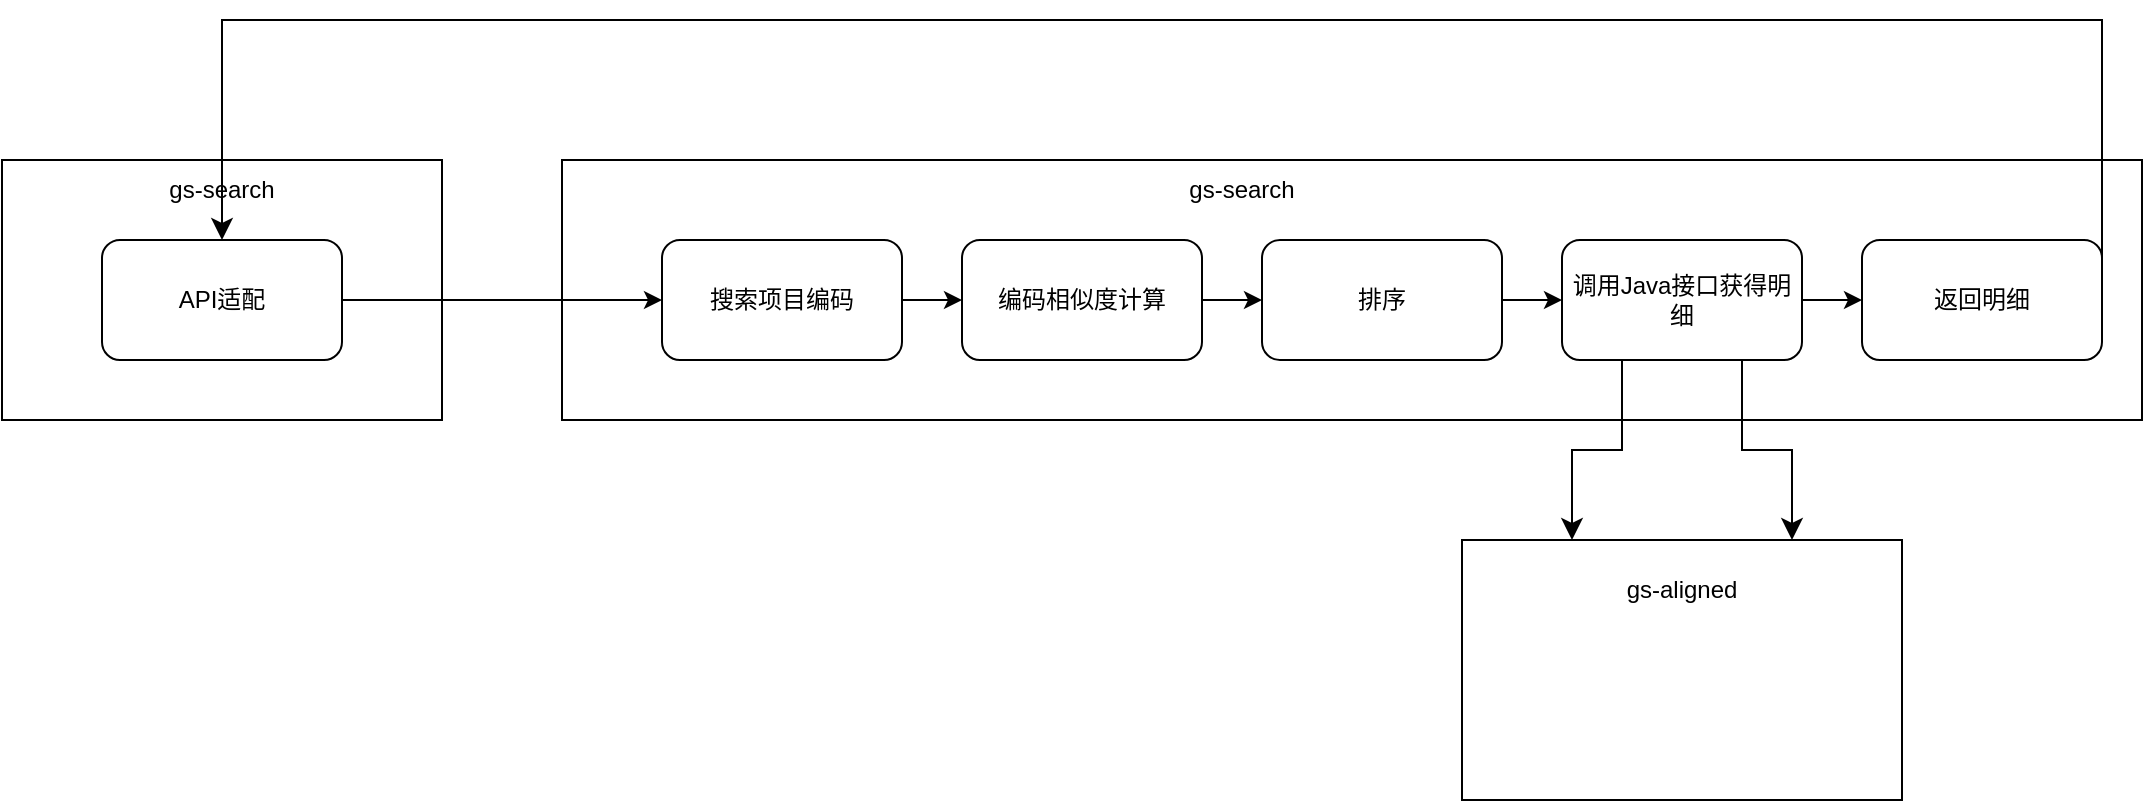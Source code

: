 <mxfile version="21.1.5" type="github">
  <diagram name="第 1 页" id="9VUj5cMb8SGM_6NRE36Y">
    <mxGraphModel dx="2908" dy="1062" grid="1" gridSize="10" guides="1" tooltips="1" connect="1" arrows="1" fold="1" page="1" pageScale="1" pageWidth="850" pageHeight="1100" math="0" shadow="0">
      <root>
        <mxCell id="0" />
        <mxCell id="1" parent="0" />
        <mxCell id="LC19eQBx2RhpJeKuKSME-8" value="" style="rounded=0;whiteSpace=wrap;html=1;" vertex="1" parent="1">
          <mxGeometry x="-170" y="170" width="790" height="130" as="geometry" />
        </mxCell>
        <mxCell id="LC19eQBx2RhpJeKuKSME-9" value="gs-search" style="text;html=1;strokeColor=none;fillColor=none;align=center;verticalAlign=middle;whiteSpace=wrap;rounded=0;" vertex="1" parent="1">
          <mxGeometry x="140" y="170" width="60" height="30" as="geometry" />
        </mxCell>
        <mxCell id="LC19eQBx2RhpJeKuKSME-3" value="" style="rounded=0;whiteSpace=wrap;html=1;" vertex="1" parent="1">
          <mxGeometry x="-450" y="170" width="220" height="130" as="geometry" />
        </mxCell>
        <mxCell id="LC19eQBx2RhpJeKuKSME-1" value="API适配" style="rounded=1;whiteSpace=wrap;html=1;" vertex="1" parent="1">
          <mxGeometry x="-400" y="210" width="120" height="60" as="geometry" />
        </mxCell>
        <mxCell id="LC19eQBx2RhpJeKuKSME-2" value="搜索项目编码" style="rounded=1;whiteSpace=wrap;html=1;" vertex="1" parent="1">
          <mxGeometry x="-120" y="210" width="120" height="60" as="geometry" />
        </mxCell>
        <mxCell id="LC19eQBx2RhpJeKuKSME-4" value="gs-search" style="text;html=1;strokeColor=none;fillColor=none;align=center;verticalAlign=middle;whiteSpace=wrap;rounded=0;" vertex="1" parent="1">
          <mxGeometry x="-370" y="170" width="60" height="30" as="geometry" />
        </mxCell>
        <mxCell id="LC19eQBx2RhpJeKuKSME-10" value="编码相似度计算" style="rounded=1;whiteSpace=wrap;html=1;" vertex="1" parent="1">
          <mxGeometry x="30" y="210" width="120" height="60" as="geometry" />
        </mxCell>
        <mxCell id="LC19eQBx2RhpJeKuKSME-11" value="排序" style="rounded=1;whiteSpace=wrap;html=1;" vertex="1" parent="1">
          <mxGeometry x="180" y="210" width="120" height="60" as="geometry" />
        </mxCell>
        <mxCell id="LC19eQBx2RhpJeKuKSME-12" value="调用Java接口获得明细" style="rounded=1;whiteSpace=wrap;html=1;" vertex="1" parent="1">
          <mxGeometry x="330" y="210" width="120" height="60" as="geometry" />
        </mxCell>
        <mxCell id="LC19eQBx2RhpJeKuKSME-13" value="返回明细" style="rounded=1;whiteSpace=wrap;html=1;" vertex="1" parent="1">
          <mxGeometry x="480" y="210" width="120" height="60" as="geometry" />
        </mxCell>
        <mxCell id="LC19eQBx2RhpJeKuKSME-14" value="" style="endArrow=classic;html=1;rounded=0;exitX=1;exitY=0.5;exitDx=0;exitDy=0;entryX=0;entryY=0.5;entryDx=0;entryDy=0;" edge="1" parent="1" source="LC19eQBx2RhpJeKuKSME-1" target="LC19eQBx2RhpJeKuKSME-2">
          <mxGeometry width="50" height="50" relative="1" as="geometry">
            <mxPoint x="400" y="570" as="sourcePoint" />
            <mxPoint x="450" y="520" as="targetPoint" />
          </mxGeometry>
        </mxCell>
        <mxCell id="LC19eQBx2RhpJeKuKSME-15" value="" style="endArrow=classic;html=1;rounded=0;entryX=0;entryY=0.5;entryDx=0;entryDy=0;" edge="1" parent="1" source="LC19eQBx2RhpJeKuKSME-2" target="LC19eQBx2RhpJeKuKSME-10">
          <mxGeometry width="50" height="50" relative="1" as="geometry">
            <mxPoint x="-270" y="250" as="sourcePoint" />
            <mxPoint x="-110" y="250" as="targetPoint" />
          </mxGeometry>
        </mxCell>
        <mxCell id="LC19eQBx2RhpJeKuKSME-16" value="" style="endArrow=classic;html=1;rounded=0;entryX=0;entryY=0.5;entryDx=0;entryDy=0;" edge="1" parent="1" source="LC19eQBx2RhpJeKuKSME-10" target="LC19eQBx2RhpJeKuKSME-11">
          <mxGeometry width="50" height="50" relative="1" as="geometry">
            <mxPoint x="10" y="250" as="sourcePoint" />
            <mxPoint x="40" y="250" as="targetPoint" />
          </mxGeometry>
        </mxCell>
        <mxCell id="LC19eQBx2RhpJeKuKSME-17" value="" style="endArrow=classic;html=1;rounded=0;entryX=0;entryY=0.5;entryDx=0;entryDy=0;exitX=1;exitY=0.5;exitDx=0;exitDy=0;" edge="1" parent="1" source="LC19eQBx2RhpJeKuKSME-11" target="LC19eQBx2RhpJeKuKSME-12">
          <mxGeometry width="50" height="50" relative="1" as="geometry">
            <mxPoint x="20" y="260" as="sourcePoint" />
            <mxPoint x="50" y="260" as="targetPoint" />
          </mxGeometry>
        </mxCell>
        <mxCell id="LC19eQBx2RhpJeKuKSME-18" value="" style="endArrow=classic;html=1;rounded=0;entryX=0;entryY=0.5;entryDx=0;entryDy=0;exitX=1;exitY=0.5;exitDx=0;exitDy=0;" edge="1" parent="1" source="LC19eQBx2RhpJeKuKSME-12" target="LC19eQBx2RhpJeKuKSME-13">
          <mxGeometry width="50" height="50" relative="1" as="geometry">
            <mxPoint x="30" y="270" as="sourcePoint" />
            <mxPoint x="60" y="270" as="targetPoint" />
          </mxGeometry>
        </mxCell>
        <mxCell id="LC19eQBx2RhpJeKuKSME-19" value="" style="edgeStyle=elbowEdgeStyle;elbow=vertical;endArrow=classic;html=1;curved=0;rounded=0;endSize=8;startSize=8;exitX=1;exitY=0.5;exitDx=0;exitDy=0;entryX=0.5;entryY=0;entryDx=0;entryDy=0;" edge="1" parent="1" source="LC19eQBx2RhpJeKuKSME-13" target="LC19eQBx2RhpJeKuKSME-1">
          <mxGeometry width="50" height="50" relative="1" as="geometry">
            <mxPoint x="400" y="570" as="sourcePoint" />
            <mxPoint x="450" y="520" as="targetPoint" />
            <Array as="points">
              <mxPoint x="590" y="100" />
              <mxPoint x="630" y="150" />
              <mxPoint x="130" y="80" />
            </Array>
          </mxGeometry>
        </mxCell>
        <mxCell id="LC19eQBx2RhpJeKuKSME-20" value="" style="rounded=0;whiteSpace=wrap;html=1;" vertex="1" parent="1">
          <mxGeometry x="280" y="360" width="220" height="130" as="geometry" />
        </mxCell>
        <mxCell id="LC19eQBx2RhpJeKuKSME-21" value="gs-aligned" style="text;html=1;strokeColor=none;fillColor=none;align=center;verticalAlign=middle;whiteSpace=wrap;rounded=0;" vertex="1" parent="1">
          <mxGeometry x="360" y="370" width="60" height="30" as="geometry" />
        </mxCell>
        <mxCell id="LC19eQBx2RhpJeKuKSME-24" value="" style="edgeStyle=elbowEdgeStyle;elbow=vertical;endArrow=classic;html=1;curved=0;rounded=0;endSize=8;startSize=8;exitX=0.25;exitY=1;exitDx=0;exitDy=0;entryX=0.25;entryY=0;entryDx=0;entryDy=0;" edge="1" parent="1" source="LC19eQBx2RhpJeKuKSME-12" target="LC19eQBx2RhpJeKuKSME-20">
          <mxGeometry width="50" height="50" relative="1" as="geometry">
            <mxPoint x="400" y="570" as="sourcePoint" />
            <mxPoint x="450" y="520" as="targetPoint" />
          </mxGeometry>
        </mxCell>
        <mxCell id="LC19eQBx2RhpJeKuKSME-25" value="" style="edgeStyle=elbowEdgeStyle;elbow=vertical;endArrow=classic;html=1;curved=0;rounded=0;endSize=8;startSize=8;exitX=0.75;exitY=1;exitDx=0;exitDy=0;entryX=0.75;entryY=0;entryDx=0;entryDy=0;" edge="1" parent="1" source="LC19eQBx2RhpJeKuKSME-12" target="LC19eQBx2RhpJeKuKSME-20">
          <mxGeometry width="50" height="50" relative="1" as="geometry">
            <mxPoint x="370" y="280" as="sourcePoint" />
            <mxPoint x="345" y="370" as="targetPoint" />
          </mxGeometry>
        </mxCell>
      </root>
    </mxGraphModel>
  </diagram>
</mxfile>
